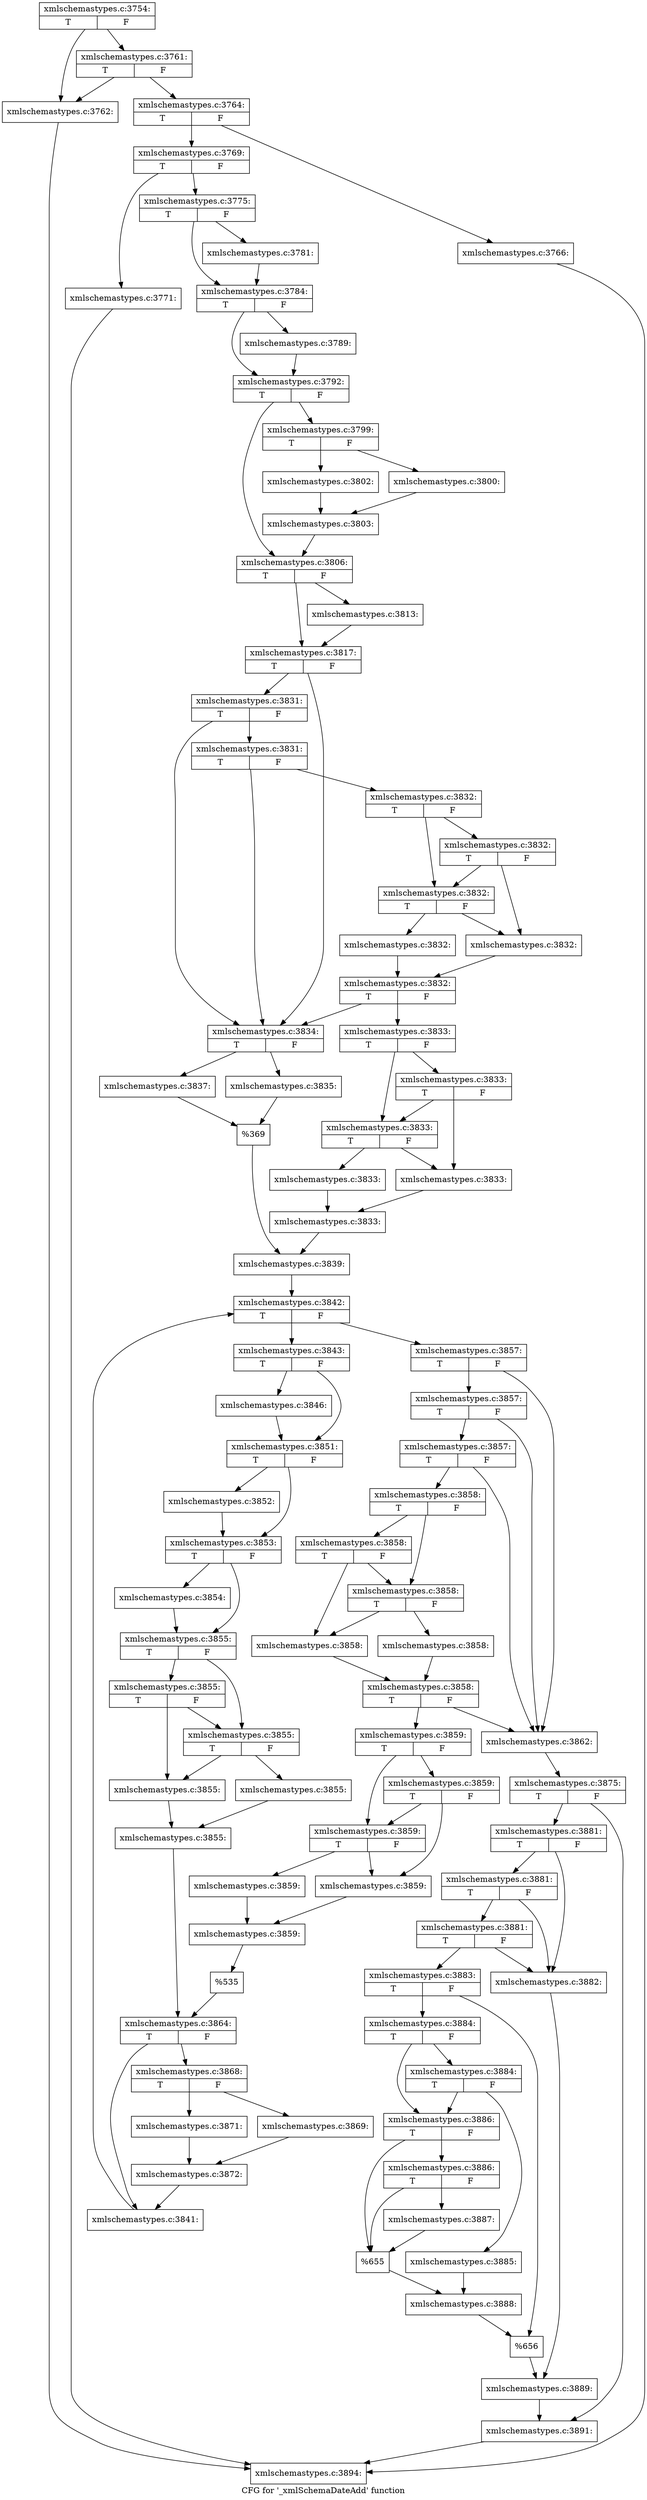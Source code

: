 digraph "CFG for '_xmlSchemaDateAdd' function" {
	label="CFG for '_xmlSchemaDateAdd' function";

	Node0x5743090 [shape=record,label="{xmlschemastypes.c:3754:|{<s0>T|<s1>F}}"];
	Node0x5743090 -> Node0x590d7e0;
	Node0x5743090 -> Node0x590d880;
	Node0x590d880 [shape=record,label="{xmlschemastypes.c:3761:|{<s0>T|<s1>F}}"];
	Node0x590d880 -> Node0x590d7e0;
	Node0x590d880 -> Node0x590d830;
	Node0x590d7e0 [shape=record,label="{xmlschemastypes.c:3762:}"];
	Node0x590d7e0 -> Node0x5743440;
	Node0x590d830 [shape=record,label="{xmlschemastypes.c:3764:|{<s0>T|<s1>F}}"];
	Node0x590d830 -> Node0x590e310;
	Node0x590d830 -> Node0x590e360;
	Node0x590e310 [shape=record,label="{xmlschemastypes.c:3766:}"];
	Node0x590e310 -> Node0x5743440;
	Node0x590e360 [shape=record,label="{xmlschemastypes.c:3769:|{<s0>T|<s1>F}}"];
	Node0x590e360 -> Node0x590e9f0;
	Node0x590e360 -> Node0x590ea40;
	Node0x590e9f0 [shape=record,label="{xmlschemastypes.c:3771:}"];
	Node0x590e9f0 -> Node0x5743440;
	Node0x590ea40 [shape=record,label="{xmlschemastypes.c:3775:|{<s0>T|<s1>F}}"];
	Node0x590ea40 -> Node0x590fa50;
	Node0x590ea40 -> Node0x590faa0;
	Node0x590fa50 [shape=record,label="{xmlschemastypes.c:3781:}"];
	Node0x590fa50 -> Node0x590faa0;
	Node0x590faa0 [shape=record,label="{xmlschemastypes.c:3784:|{<s0>T|<s1>F}}"];
	Node0x590faa0 -> Node0x5910ed0;
	Node0x590faa0 -> Node0x5910f20;
	Node0x5910ed0 [shape=record,label="{xmlschemastypes.c:3789:}"];
	Node0x5910ed0 -> Node0x5910f20;
	Node0x5910f20 [shape=record,label="{xmlschemastypes.c:3792:|{<s0>T|<s1>F}}"];
	Node0x5910f20 -> Node0x59132a0;
	Node0x5910f20 -> Node0x59132f0;
	Node0x59132a0 [shape=record,label="{xmlschemastypes.c:3799:|{<s0>T|<s1>F}}"];
	Node0x59132a0 -> Node0x59137e0;
	Node0x59132a0 -> Node0x5913880;
	Node0x59137e0 [shape=record,label="{xmlschemastypes.c:3800:}"];
	Node0x59137e0 -> Node0x5913830;
	Node0x5913880 [shape=record,label="{xmlschemastypes.c:3802:}"];
	Node0x5913880 -> Node0x5913830;
	Node0x5913830 [shape=record,label="{xmlschemastypes.c:3803:}"];
	Node0x5913830 -> Node0x59132f0;
	Node0x59132f0 [shape=record,label="{xmlschemastypes.c:3806:|{<s0>T|<s1>F}}"];
	Node0x59132f0 -> Node0x5915fb0;
	Node0x59132f0 -> Node0x5916000;
	Node0x5915fb0 [shape=record,label="{xmlschemastypes.c:3813:}"];
	Node0x5915fb0 -> Node0x5916000;
	Node0x5916000 [shape=record,label="{xmlschemastypes.c:3817:|{<s0>T|<s1>F}}"];
	Node0x5916000 -> Node0x59191f0;
	Node0x5916000 -> Node0x5919120;
	Node0x59191f0 [shape=record,label="{xmlschemastypes.c:3831:|{<s0>T|<s1>F}}"];
	Node0x59191f0 -> Node0x5919570;
	Node0x59191f0 -> Node0x5919120;
	Node0x5919570 [shape=record,label="{xmlschemastypes.c:3831:|{<s0>T|<s1>F}}"];
	Node0x5919570 -> Node0x5919170;
	Node0x5919570 -> Node0x5919120;
	Node0x5919170 [shape=record,label="{xmlschemastypes.c:3832:|{<s0>T|<s1>F}}"];
	Node0x5919170 -> Node0x591a0f0;
	Node0x5919170 -> Node0x591a0a0;
	Node0x591a0f0 [shape=record,label="{xmlschemastypes.c:3832:|{<s0>T|<s1>F}}"];
	Node0x591a0f0 -> Node0x5919fb0;
	Node0x591a0f0 -> Node0x591a0a0;
	Node0x591a0a0 [shape=record,label="{xmlschemastypes.c:3832:|{<s0>T|<s1>F}}"];
	Node0x591a0a0 -> Node0x5919fb0;
	Node0x591a0a0 -> Node0x591a000;
	Node0x5919fb0 [shape=record,label="{xmlschemastypes.c:3832:}"];
	Node0x5919fb0 -> Node0x591a050;
	Node0x591a000 [shape=record,label="{xmlschemastypes.c:3832:}"];
	Node0x591a000 -> Node0x591a050;
	Node0x591a050 [shape=record,label="{xmlschemastypes.c:3832:|{<s0>T|<s1>F}}"];
	Node0x591a050 -> Node0x5919080;
	Node0x591a050 -> Node0x5919120;
	Node0x5919080 [shape=record,label="{xmlschemastypes.c:3833:|{<s0>T|<s1>F}}"];
	Node0x5919080 -> Node0x591b700;
	Node0x5919080 -> Node0x591b6b0;
	Node0x591b700 [shape=record,label="{xmlschemastypes.c:3833:|{<s0>T|<s1>F}}"];
	Node0x591b700 -> Node0x591b5c0;
	Node0x591b700 -> Node0x591b6b0;
	Node0x591b6b0 [shape=record,label="{xmlschemastypes.c:3833:|{<s0>T|<s1>F}}"];
	Node0x591b6b0 -> Node0x591b5c0;
	Node0x591b6b0 -> Node0x591b610;
	Node0x591b5c0 [shape=record,label="{xmlschemastypes.c:3833:}"];
	Node0x591b5c0 -> Node0x591b660;
	Node0x591b610 [shape=record,label="{xmlschemastypes.c:3833:}"];
	Node0x591b610 -> Node0x591b660;
	Node0x591b660 [shape=record,label="{xmlschemastypes.c:3833:}"];
	Node0x591b660 -> Node0x59190d0;
	Node0x5919120 [shape=record,label="{xmlschemastypes.c:3834:|{<s0>T|<s1>F}}"];
	Node0x5919120 -> Node0x591cb50;
	Node0x5919120 -> Node0x591cbf0;
	Node0x591cb50 [shape=record,label="{xmlschemastypes.c:3835:}"];
	Node0x591cb50 -> Node0x591cba0;
	Node0x591cbf0 [shape=record,label="{xmlschemastypes.c:3837:}"];
	Node0x591cbf0 -> Node0x591cba0;
	Node0x591cba0 [shape=record,label="{%369}"];
	Node0x591cba0 -> Node0x59190d0;
	Node0x59190d0 [shape=record,label="{xmlschemastypes.c:3839:}"];
	Node0x59190d0 -> Node0x591df80;
	Node0x591df80 [shape=record,label="{xmlschemastypes.c:3842:|{<s0>T|<s1>F}}"];
	Node0x591df80 -> Node0x591e140;
	Node0x591df80 -> Node0x591e1e0;
	Node0x591e140 [shape=record,label="{xmlschemastypes.c:3843:|{<s0>T|<s1>F}}"];
	Node0x591e140 -> Node0x591fd50;
	Node0x591e140 -> Node0x591fda0;
	Node0x591fd50 [shape=record,label="{xmlschemastypes.c:3846:}"];
	Node0x591fd50 -> Node0x591fda0;
	Node0x591fda0 [shape=record,label="{xmlschemastypes.c:3851:|{<s0>T|<s1>F}}"];
	Node0x591fda0 -> Node0x59202e0;
	Node0x591fda0 -> Node0x5920330;
	Node0x59202e0 [shape=record,label="{xmlschemastypes.c:3852:}"];
	Node0x59202e0 -> Node0x5920330;
	Node0x5920330 [shape=record,label="{xmlschemastypes.c:3853:|{<s0>T|<s1>F}}"];
	Node0x5920330 -> Node0x59207c0;
	Node0x5920330 -> Node0x5920810;
	Node0x59207c0 [shape=record,label="{xmlschemastypes.c:3854:}"];
	Node0x59207c0 -> Node0x5920810;
	Node0x5920810 [shape=record,label="{xmlschemastypes.c:3855:|{<s0>T|<s1>F}}"];
	Node0x5920810 -> Node0x5920dd0;
	Node0x5920810 -> Node0x5920d80;
	Node0x5920dd0 [shape=record,label="{xmlschemastypes.c:3855:|{<s0>T|<s1>F}}"];
	Node0x5920dd0 -> Node0x5920c90;
	Node0x5920dd0 -> Node0x5920d80;
	Node0x5920d80 [shape=record,label="{xmlschemastypes.c:3855:|{<s0>T|<s1>F}}"];
	Node0x5920d80 -> Node0x5920c90;
	Node0x5920d80 -> Node0x5920ce0;
	Node0x5920c90 [shape=record,label="{xmlschemastypes.c:3855:}"];
	Node0x5920c90 -> Node0x5920d30;
	Node0x5920ce0 [shape=record,label="{xmlschemastypes.c:3855:}"];
	Node0x5920ce0 -> Node0x5920d30;
	Node0x5920d30 [shape=record,label="{xmlschemastypes.c:3855:}"];
	Node0x5920d30 -> Node0x591e190;
	Node0x591e1e0 [shape=record,label="{xmlschemastypes.c:3857:|{<s0>T|<s1>F}}"];
	Node0x591e1e0 -> Node0x5921ef0;
	Node0x591e1e0 -> Node0x5921e20;
	Node0x5921ef0 [shape=record,label="{xmlschemastypes.c:3857:|{<s0>T|<s1>F}}"];
	Node0x5921ef0 -> Node0x5922270;
	Node0x5921ef0 -> Node0x5921e20;
	Node0x5922270 [shape=record,label="{xmlschemastypes.c:3857:|{<s0>T|<s1>F}}"];
	Node0x5922270 -> Node0x5921e70;
	Node0x5922270 -> Node0x5921e20;
	Node0x5921e70 [shape=record,label="{xmlschemastypes.c:3858:|{<s0>T|<s1>F}}"];
	Node0x5921e70 -> Node0x5922bd0;
	Node0x5921e70 -> Node0x5922b80;
	Node0x5922bd0 [shape=record,label="{xmlschemastypes.c:3858:|{<s0>T|<s1>F}}"];
	Node0x5922bd0 -> Node0x5922a90;
	Node0x5922bd0 -> Node0x5922b80;
	Node0x5922b80 [shape=record,label="{xmlschemastypes.c:3858:|{<s0>T|<s1>F}}"];
	Node0x5922b80 -> Node0x5922a90;
	Node0x5922b80 -> Node0x5922ae0;
	Node0x5922a90 [shape=record,label="{xmlschemastypes.c:3858:}"];
	Node0x5922a90 -> Node0x5922b30;
	Node0x5922ae0 [shape=record,label="{xmlschemastypes.c:3858:}"];
	Node0x5922ae0 -> Node0x5922b30;
	Node0x5922b30 [shape=record,label="{xmlschemastypes.c:3858:|{<s0>T|<s1>F}}"];
	Node0x5922b30 -> Node0x5921d80;
	Node0x5922b30 -> Node0x5921e20;
	Node0x5921d80 [shape=record,label="{xmlschemastypes.c:3859:|{<s0>T|<s1>F}}"];
	Node0x5921d80 -> Node0x5924280;
	Node0x5921d80 -> Node0x5924230;
	Node0x5924280 [shape=record,label="{xmlschemastypes.c:3859:|{<s0>T|<s1>F}}"];
	Node0x5924280 -> Node0x5924140;
	Node0x5924280 -> Node0x5924230;
	Node0x5924230 [shape=record,label="{xmlschemastypes.c:3859:|{<s0>T|<s1>F}}"];
	Node0x5924230 -> Node0x5924140;
	Node0x5924230 -> Node0x5924190;
	Node0x5924140 [shape=record,label="{xmlschemastypes.c:3859:}"];
	Node0x5924140 -> Node0x59241e0;
	Node0x5924190 [shape=record,label="{xmlschemastypes.c:3859:}"];
	Node0x5924190 -> Node0x59241e0;
	Node0x59241e0 [shape=record,label="{xmlschemastypes.c:3859:}"];
	Node0x59241e0 -> Node0x5921dd0;
	Node0x5921e20 [shape=record,label="{xmlschemastypes.c:3862:}"];
	Node0x5921e20 -> Node0x591df00;
	Node0x5921dd0 [shape=record,label="{%535}"];
	Node0x5921dd0 -> Node0x591e190;
	Node0x591e190 [shape=record,label="{xmlschemastypes.c:3864:|{<s0>T|<s1>F}}"];
	Node0x591e190 -> Node0x5927210;
	Node0x591e190 -> Node0x5927260;
	Node0x5927210 [shape=record,label="{xmlschemastypes.c:3868:|{<s0>T|<s1>F}}"];
	Node0x5927210 -> Node0x5927750;
	Node0x5927210 -> Node0x59277f0;
	Node0x5927750 [shape=record,label="{xmlschemastypes.c:3869:}"];
	Node0x5927750 -> Node0x59277a0;
	Node0x59277f0 [shape=record,label="{xmlschemastypes.c:3871:}"];
	Node0x59277f0 -> Node0x59277a0;
	Node0x59277a0 [shape=record,label="{xmlschemastypes.c:3872:}"];
	Node0x59277a0 -> Node0x5927260;
	Node0x5927260 [shape=record,label="{xmlschemastypes.c:3841:}"];
	Node0x5927260 -> Node0x591df80;
	Node0x591df00 [shape=record,label="{xmlschemastypes.c:3875:|{<s0>T|<s1>F}}"];
	Node0x591df00 -> Node0x591dce0;
	Node0x591df00 -> Node0x5928830;
	Node0x591dce0 [shape=record,label="{xmlschemastypes.c:3881:|{<s0>T|<s1>F}}"];
	Node0x591dce0 -> Node0x5928d20;
	Node0x591dce0 -> Node0x5928e90;
	Node0x5928e90 [shape=record,label="{xmlschemastypes.c:3881:|{<s0>T|<s1>F}}"];
	Node0x5928e90 -> Node0x5928d20;
	Node0x5928e90 -> Node0x5928e10;
	Node0x5928e10 [shape=record,label="{xmlschemastypes.c:3881:|{<s0>T|<s1>F}}"];
	Node0x5928e10 -> Node0x5928d20;
	Node0x5928e10 -> Node0x5928dc0;
	Node0x5928d20 [shape=record,label="{xmlschemastypes.c:3882:}"];
	Node0x5928d20 -> Node0x5928d70;
	Node0x5928dc0 [shape=record,label="{xmlschemastypes.c:3883:|{<s0>T|<s1>F}}"];
	Node0x5928dc0 -> Node0x5929db0;
	Node0x5928dc0 -> Node0x5929e00;
	Node0x5929db0 [shape=record,label="{xmlschemastypes.c:3884:|{<s0>T|<s1>F}}"];
	Node0x5929db0 -> Node0x592a3e0;
	Node0x5929db0 -> Node0x592a390;
	Node0x592a3e0 [shape=record,label="{xmlschemastypes.c:3884:|{<s0>T|<s1>F}}"];
	Node0x592a3e0 -> Node0x592a2f0;
	Node0x592a3e0 -> Node0x592a390;
	Node0x592a2f0 [shape=record,label="{xmlschemastypes.c:3885:}"];
	Node0x592a2f0 -> Node0x592a340;
	Node0x592a390 [shape=record,label="{xmlschemastypes.c:3886:|{<s0>T|<s1>F}}"];
	Node0x592a390 -> Node0x592b080;
	Node0x592a390 -> Node0x592b030;
	Node0x592b080 [shape=record,label="{xmlschemastypes.c:3886:|{<s0>T|<s1>F}}"];
	Node0x592b080 -> Node0x592afe0;
	Node0x592b080 -> Node0x592b030;
	Node0x592afe0 [shape=record,label="{xmlschemastypes.c:3887:}"];
	Node0x592afe0 -> Node0x592b030;
	Node0x592b030 [shape=record,label="{%655}"];
	Node0x592b030 -> Node0x592a340;
	Node0x592a340 [shape=record,label="{xmlschemastypes.c:3888:}"];
	Node0x592a340 -> Node0x5929e00;
	Node0x5929e00 [shape=record,label="{%656}"];
	Node0x5929e00 -> Node0x5928d70;
	Node0x5928d70 [shape=record,label="{xmlschemastypes.c:3889:}"];
	Node0x5928d70 -> Node0x5928830;
	Node0x5928830 [shape=record,label="{xmlschemastypes.c:3891:}"];
	Node0x5928830 -> Node0x5743440;
	Node0x5743440 [shape=record,label="{xmlschemastypes.c:3894:}"];
}
